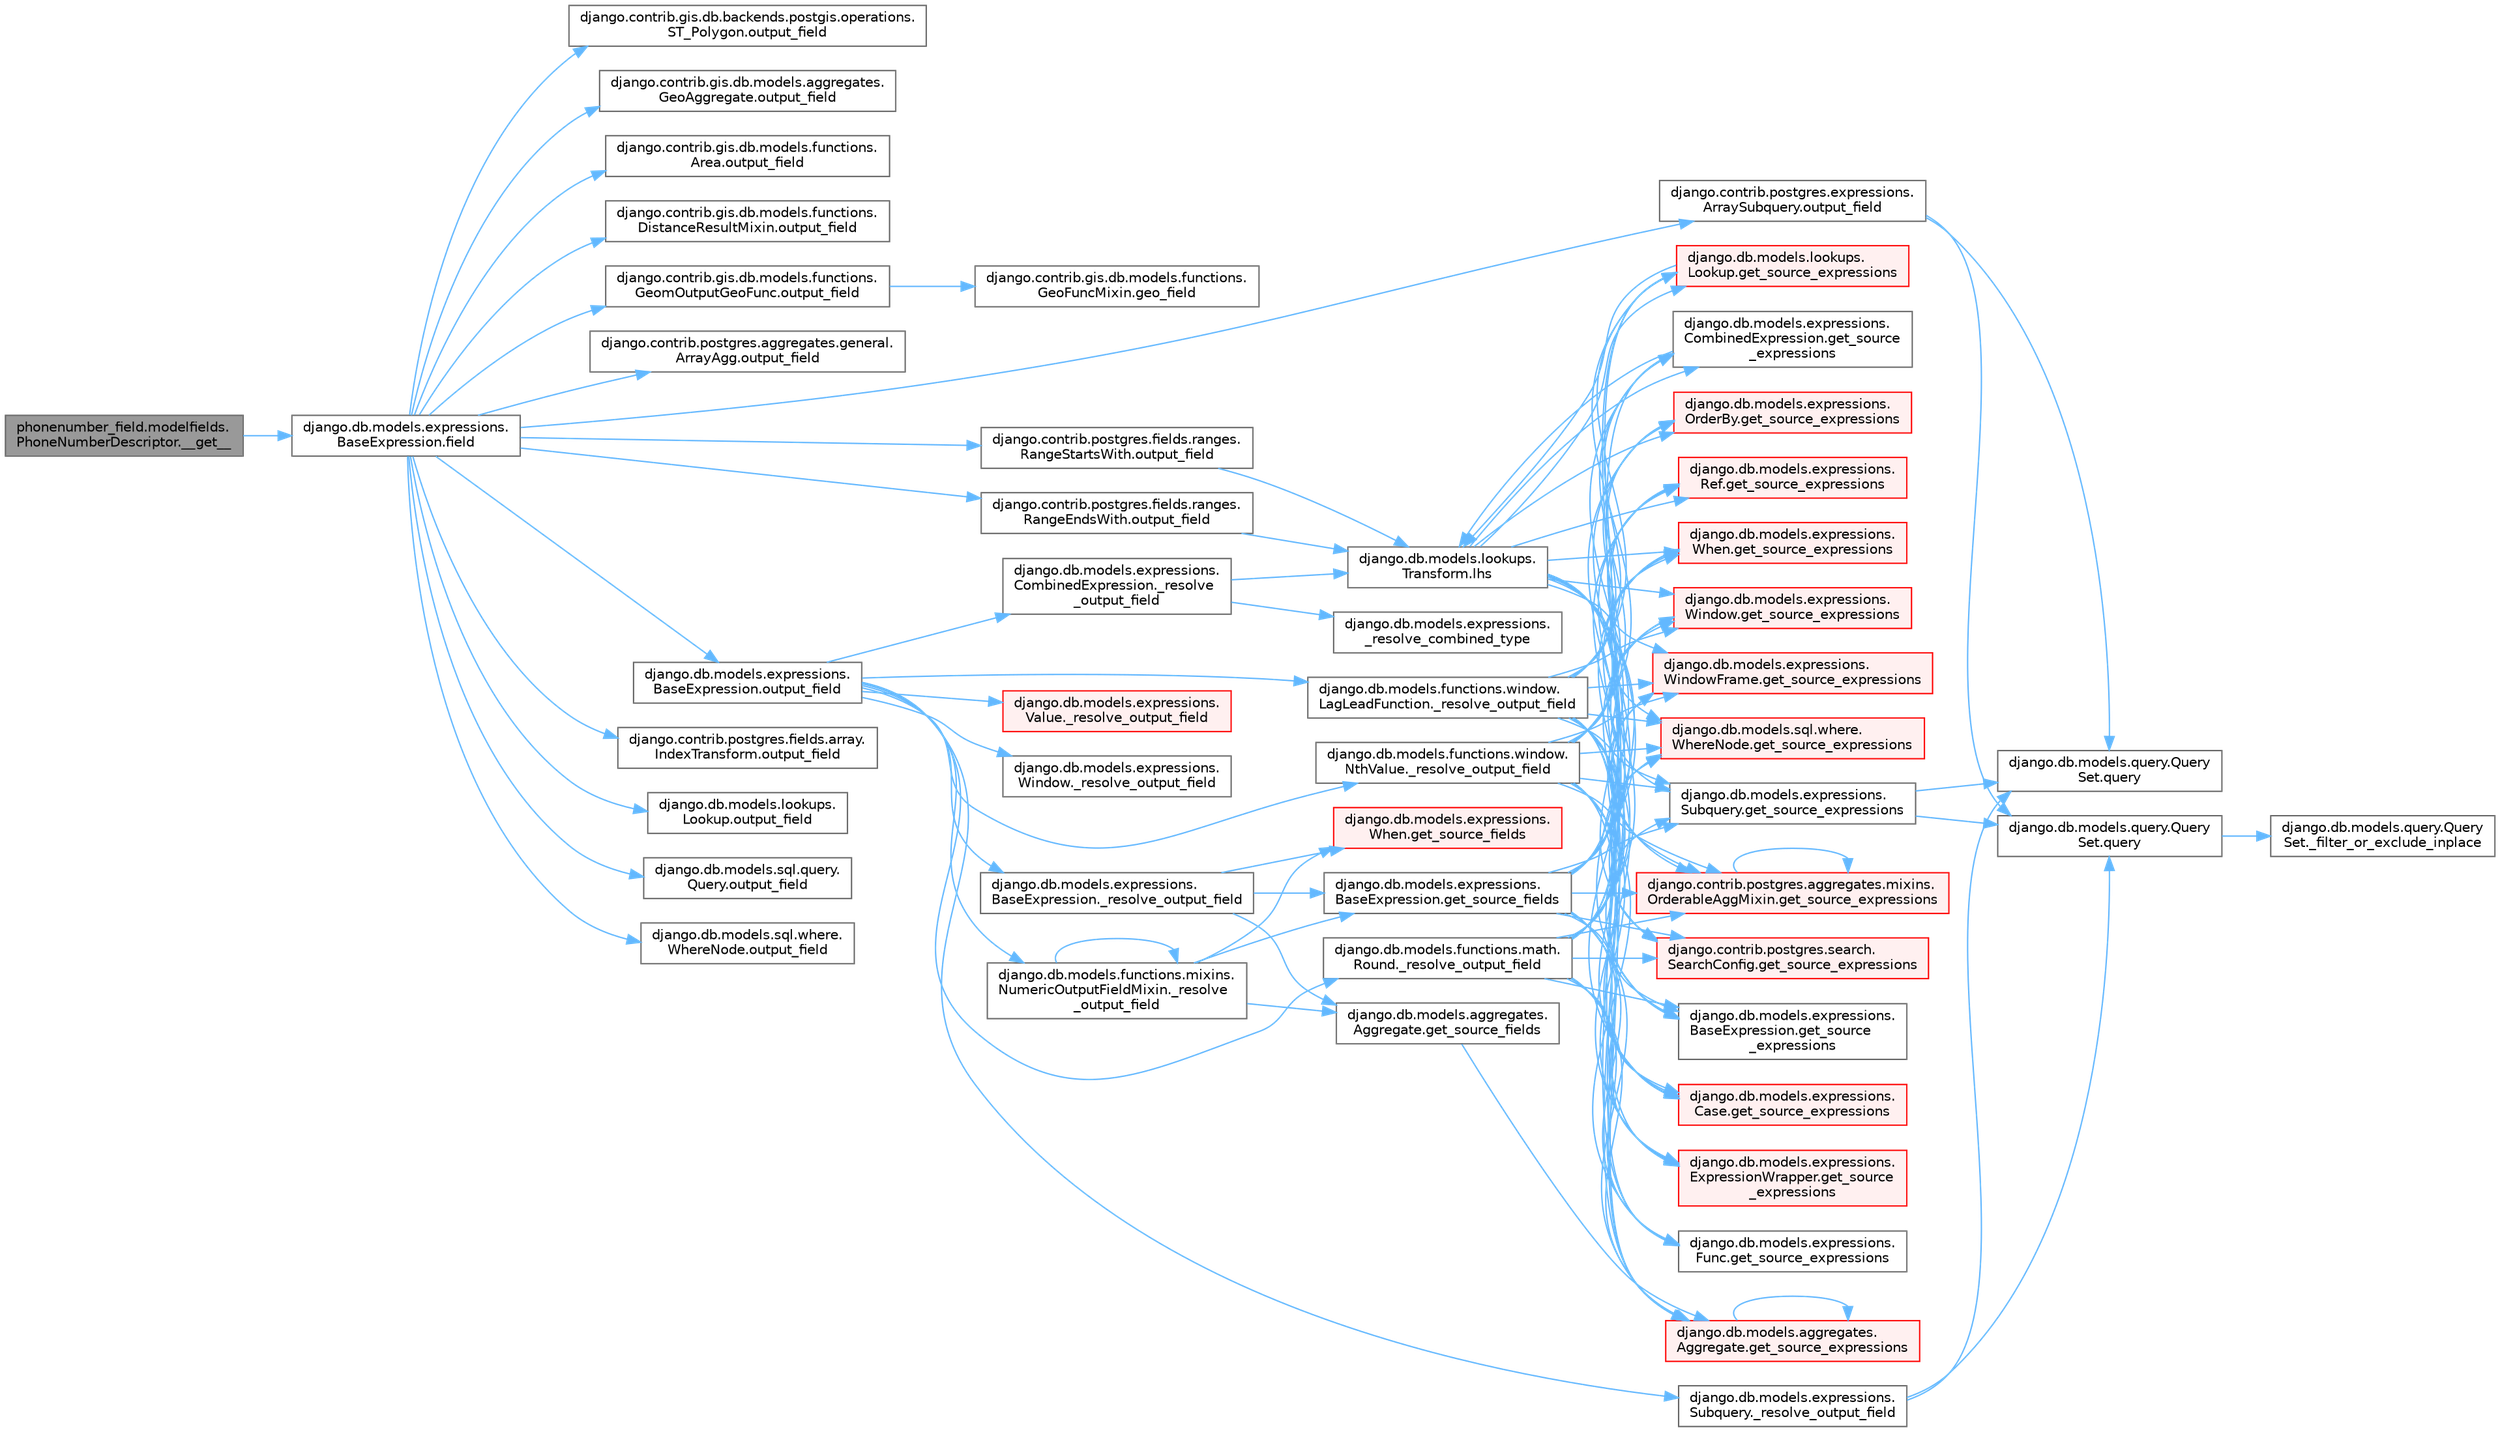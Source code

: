 digraph "phonenumber_field.modelfields.PhoneNumberDescriptor.__get__"
{
 // LATEX_PDF_SIZE
  bgcolor="transparent";
  edge [fontname=Helvetica,fontsize=10,labelfontname=Helvetica,labelfontsize=10];
  node [fontname=Helvetica,fontsize=10,shape=box,height=0.2,width=0.4];
  rankdir="LR";
  Node1 [id="Node000001",label="phonenumber_field.modelfields.\lPhoneNumberDescriptor.__get__",height=0.2,width=0.4,color="gray40", fillcolor="grey60", style="filled", fontcolor="black",tooltip=" "];
  Node1 -> Node2 [id="edge1_Node000001_Node000002",color="steelblue1",style="solid",tooltip=" "];
  Node2 [id="Node000002",label="django.db.models.expressions.\lBaseExpression.field",height=0.2,width=0.4,color="grey40", fillcolor="white", style="filled",URL="$classdjango_1_1db_1_1models_1_1expressions_1_1_base_expression.html#a70aeb35391ada82c2e9f02b1c3ac150c",tooltip=" "];
  Node2 -> Node3 [id="edge2_Node000002_Node000003",color="steelblue1",style="solid",tooltip=" "];
  Node3 [id="Node000003",label="django.contrib.gis.db.backends.postgis.operations.\lST_Polygon.output_field",height=0.2,width=0.4,color="grey40", fillcolor="white", style="filled",URL="$classdjango_1_1contrib_1_1gis_1_1db_1_1backends_1_1postgis_1_1operations_1_1_s_t___polygon.html#a4427b1b0cb4e6df4fde6c045c562118a",tooltip=" "];
  Node2 -> Node4 [id="edge3_Node000002_Node000004",color="steelblue1",style="solid",tooltip=" "];
  Node4 [id="Node000004",label="django.contrib.gis.db.models.aggregates.\lGeoAggregate.output_field",height=0.2,width=0.4,color="grey40", fillcolor="white", style="filled",URL="$classdjango_1_1contrib_1_1gis_1_1db_1_1models_1_1aggregates_1_1_geo_aggregate.html#a1f680d71d32335c5854387fa09555108",tooltip=" "];
  Node2 -> Node5 [id="edge4_Node000002_Node000005",color="steelblue1",style="solid",tooltip=" "];
  Node5 [id="Node000005",label="django.contrib.gis.db.models.functions.\lArea.output_field",height=0.2,width=0.4,color="grey40", fillcolor="white", style="filled",URL="$classdjango_1_1contrib_1_1gis_1_1db_1_1models_1_1functions_1_1_area.html#a017724b08cd640b0e7e834e003cc103d",tooltip=" "];
  Node2 -> Node6 [id="edge5_Node000002_Node000006",color="steelblue1",style="solid",tooltip=" "];
  Node6 [id="Node000006",label="django.contrib.gis.db.models.functions.\lDistanceResultMixin.output_field",height=0.2,width=0.4,color="grey40", fillcolor="white", style="filled",URL="$classdjango_1_1contrib_1_1gis_1_1db_1_1models_1_1functions_1_1_distance_result_mixin.html#af219b5c12f89e181ada240244818e239",tooltip=" "];
  Node2 -> Node7 [id="edge6_Node000002_Node000007",color="steelblue1",style="solid",tooltip=" "];
  Node7 [id="Node000007",label="django.contrib.gis.db.models.functions.\lGeomOutputGeoFunc.output_field",height=0.2,width=0.4,color="grey40", fillcolor="white", style="filled",URL="$classdjango_1_1contrib_1_1gis_1_1db_1_1models_1_1functions_1_1_geom_output_geo_func.html#a55415993f9af0a2cbde3681557342482",tooltip=" "];
  Node7 -> Node8 [id="edge7_Node000007_Node000008",color="steelblue1",style="solid",tooltip=" "];
  Node8 [id="Node000008",label="django.contrib.gis.db.models.functions.\lGeoFuncMixin.geo_field",height=0.2,width=0.4,color="grey40", fillcolor="white", style="filled",URL="$classdjango_1_1contrib_1_1gis_1_1db_1_1models_1_1functions_1_1_geo_func_mixin.html#aae4bfeb201602d13218e58d1778b4c1b",tooltip=" "];
  Node2 -> Node9 [id="edge8_Node000002_Node000009",color="steelblue1",style="solid",tooltip=" "];
  Node9 [id="Node000009",label="django.contrib.postgres.aggregates.general.\lArrayAgg.output_field",height=0.2,width=0.4,color="grey40", fillcolor="white", style="filled",URL="$classdjango_1_1contrib_1_1postgres_1_1aggregates_1_1general_1_1_array_agg.html#a845ed6cbbb6d6fe470d9478934ade450",tooltip=" "];
  Node2 -> Node10 [id="edge9_Node000002_Node000010",color="steelblue1",style="solid",tooltip=" "];
  Node10 [id="Node000010",label="django.contrib.postgres.expressions.\lArraySubquery.output_field",height=0.2,width=0.4,color="grey40", fillcolor="white", style="filled",URL="$classdjango_1_1contrib_1_1postgres_1_1expressions_1_1_array_subquery.html#adfc4d450008ff7b23517e73cbd1ad172",tooltip=" "];
  Node10 -> Node11 [id="edge10_Node000010_Node000011",color="steelblue1",style="solid",tooltip=" "];
  Node11 [id="Node000011",label="django.db.models.query.Query\lSet.query",height=0.2,width=0.4,color="grey40", fillcolor="white", style="filled",URL="$classdjango_1_1db_1_1models_1_1query_1_1_query_set.html#a8028ed81b109acb162489dbd16604c83",tooltip=" "];
  Node11 -> Node12 [id="edge11_Node000011_Node000012",color="steelblue1",style="solid",tooltip=" "];
  Node12 [id="Node000012",label="django.db.models.query.Query\lSet._filter_or_exclude_inplace",height=0.2,width=0.4,color="grey40", fillcolor="white", style="filled",URL="$classdjango_1_1db_1_1models_1_1query_1_1_query_set.html#aabeb9102e4ff687eea5dc3a6d54a8a29",tooltip=" "];
  Node10 -> Node13 [id="edge12_Node000010_Node000013",color="steelblue1",style="solid",tooltip=" "];
  Node13 [id="Node000013",label="django.db.models.query.Query\lSet.query",height=0.2,width=0.4,color="grey40", fillcolor="white", style="filled",URL="$classdjango_1_1db_1_1models_1_1query_1_1_query_set.html#a0b0307a9b3f65303afb2c5783372d2c2",tooltip=" "];
  Node2 -> Node14 [id="edge13_Node000002_Node000014",color="steelblue1",style="solid",tooltip=" "];
  Node14 [id="Node000014",label="django.contrib.postgres.fields.array.\lIndexTransform.output_field",height=0.2,width=0.4,color="grey40", fillcolor="white", style="filled",URL="$classdjango_1_1contrib_1_1postgres_1_1fields_1_1array_1_1_index_transform.html#ae3ca901f64e761da8d9dff087275f9ef",tooltip=" "];
  Node2 -> Node15 [id="edge14_Node000002_Node000015",color="steelblue1",style="solid",tooltip=" "];
  Node15 [id="Node000015",label="django.contrib.postgres.fields.ranges.\lRangeEndsWith.output_field",height=0.2,width=0.4,color="grey40", fillcolor="white", style="filled",URL="$classdjango_1_1contrib_1_1postgres_1_1fields_1_1ranges_1_1_range_ends_with.html#ab81e75d2435974b6171ddb1cbce4ebd9",tooltip=" "];
  Node15 -> Node16 [id="edge15_Node000015_Node000016",color="steelblue1",style="solid",tooltip=" "];
  Node16 [id="Node000016",label="django.db.models.lookups.\lTransform.lhs",height=0.2,width=0.4,color="grey40", fillcolor="white", style="filled",URL="$classdjango_1_1db_1_1models_1_1lookups_1_1_transform.html#ac0ce01e192abd1a739a4c77fcc8a1bf9",tooltip=" "];
  Node16 -> Node17 [id="edge16_Node000016_Node000017",color="steelblue1",style="solid",tooltip=" "];
  Node17 [id="Node000017",label="django.contrib.postgres.aggregates.mixins.\lOrderableAggMixin.get_source_expressions",height=0.2,width=0.4,color="red", fillcolor="#FFF0F0", style="filled",URL="$classdjango_1_1contrib_1_1postgres_1_1aggregates_1_1mixins_1_1_orderable_agg_mixin.html#abed9d6bb5142aafc8b77ac03f9d7a989",tooltip=" "];
  Node17 -> Node17 [id="edge17_Node000017_Node000017",color="steelblue1",style="solid",tooltip=" "];
  Node16 -> Node31 [id="edge18_Node000016_Node000031",color="steelblue1",style="solid",tooltip=" "];
  Node31 [id="Node000031",label="django.contrib.postgres.search.\lSearchConfig.get_source_expressions",height=0.2,width=0.4,color="red", fillcolor="#FFF0F0", style="filled",URL="$classdjango_1_1contrib_1_1postgres_1_1search_1_1_search_config.html#a2c17d4dfedc6381528df8a0a1b3751bf",tooltip=" "];
  Node16 -> Node34 [id="edge19_Node000016_Node000034",color="steelblue1",style="solid",tooltip=" "];
  Node34 [id="Node000034",label="django.db.models.aggregates.\lAggregate.get_source_expressions",height=0.2,width=0.4,color="red", fillcolor="#FFF0F0", style="filled",URL="$classdjango_1_1db_1_1models_1_1aggregates_1_1_aggregate.html#a4a47839518c013f780a931e4bcf2d4f1",tooltip=" "];
  Node34 -> Node34 [id="edge20_Node000034_Node000034",color="steelblue1",style="solid",tooltip=" "];
  Node16 -> Node1414 [id="edge21_Node000016_Node001414",color="steelblue1",style="solid",tooltip=" "];
  Node1414 [id="Node001414",label="django.db.models.expressions.\lBaseExpression.get_source\l_expressions",height=0.2,width=0.4,color="grey40", fillcolor="white", style="filled",URL="$classdjango_1_1db_1_1models_1_1expressions_1_1_base_expression.html#a1a052b2bf91363cc1367dbffb2b47708",tooltip=" "];
  Node16 -> Node1415 [id="edge22_Node000016_Node001415",color="steelblue1",style="solid",tooltip=" "];
  Node1415 [id="Node001415",label="django.db.models.expressions.\lCase.get_source_expressions",height=0.2,width=0.4,color="red", fillcolor="#FFF0F0", style="filled",URL="$classdjango_1_1db_1_1models_1_1expressions_1_1_case.html#a342de2ff64d7b1a41e1a86d89dee51b4",tooltip=" "];
  Node16 -> Node1422 [id="edge23_Node000016_Node001422",color="steelblue1",style="solid",tooltip=" "];
  Node1422 [id="Node001422",label="django.db.models.expressions.\lCombinedExpression.get_source\l_expressions",height=0.2,width=0.4,color="grey40", fillcolor="white", style="filled",URL="$classdjango_1_1db_1_1models_1_1expressions_1_1_combined_expression.html#a310a894787d41c927558cb35b23d3a90",tooltip=" "];
  Node1422 -> Node16 [id="edge24_Node001422_Node000016",color="steelblue1",style="solid",tooltip=" "];
  Node16 -> Node1423 [id="edge25_Node000016_Node001423",color="steelblue1",style="solid",tooltip=" "];
  Node1423 [id="Node001423",label="django.db.models.expressions.\lExpressionWrapper.get_source\l_expressions",height=0.2,width=0.4,color="red", fillcolor="#FFF0F0", style="filled",URL="$classdjango_1_1db_1_1models_1_1expressions_1_1_expression_wrapper.html#abdd54fb24f108830588d86a69e619e8f",tooltip=" "];
  Node16 -> Node1427 [id="edge26_Node000016_Node001427",color="steelblue1",style="solid",tooltip=" "];
  Node1427 [id="Node001427",label="django.db.models.expressions.\lFunc.get_source_expressions",height=0.2,width=0.4,color="grey40", fillcolor="white", style="filled",URL="$classdjango_1_1db_1_1models_1_1expressions_1_1_func.html#a2edd81324f310981c50c4d7d6b02fc36",tooltip=" "];
  Node16 -> Node1428 [id="edge27_Node000016_Node001428",color="steelblue1",style="solid",tooltip=" "];
  Node1428 [id="Node001428",label="django.db.models.expressions.\lOrderBy.get_source_expressions",height=0.2,width=0.4,color="red", fillcolor="#FFF0F0", style="filled",URL="$classdjango_1_1db_1_1models_1_1expressions_1_1_order_by.html#aa0b698a72cab3662300d9849e2e0b2df",tooltip=" "];
  Node16 -> Node1429 [id="edge28_Node000016_Node001429",color="steelblue1",style="solid",tooltip=" "];
  Node1429 [id="Node001429",label="django.db.models.expressions.\lRef.get_source_expressions",height=0.2,width=0.4,color="red", fillcolor="#FFF0F0", style="filled",URL="$classdjango_1_1db_1_1models_1_1expressions_1_1_ref.html#a34966901a7ce794db70ff599b65fe2ce",tooltip=" "];
  Node16 -> Node1430 [id="edge29_Node000016_Node001430",color="steelblue1",style="solid",tooltip=" "];
  Node1430 [id="Node001430",label="django.db.models.expressions.\lSubquery.get_source_expressions",height=0.2,width=0.4,color="grey40", fillcolor="white", style="filled",URL="$classdjango_1_1db_1_1models_1_1expressions_1_1_subquery.html#a39b90b2b3d0ee3caf0b75571062f214e",tooltip=" "];
  Node1430 -> Node11 [id="edge30_Node001430_Node000011",color="steelblue1",style="solid",tooltip=" "];
  Node1430 -> Node13 [id="edge31_Node001430_Node000013",color="steelblue1",style="solid",tooltip=" "];
  Node16 -> Node1431 [id="edge32_Node000016_Node001431",color="steelblue1",style="solid",tooltip=" "];
  Node1431 [id="Node001431",label="django.db.models.expressions.\lWhen.get_source_expressions",height=0.2,width=0.4,color="red", fillcolor="#FFF0F0", style="filled",URL="$classdjango_1_1db_1_1models_1_1expressions_1_1_when.html#aed38e210fabf48478aed2ff00ccbdfbe",tooltip=" "];
  Node16 -> Node1432 [id="edge33_Node000016_Node001432",color="steelblue1",style="solid",tooltip=" "];
  Node1432 [id="Node001432",label="django.db.models.expressions.\lWindow.get_source_expressions",height=0.2,width=0.4,color="red", fillcolor="#FFF0F0", style="filled",URL="$classdjango_1_1db_1_1models_1_1expressions_1_1_window.html#a52d79e8fa282239e67f8d9cdc5112388",tooltip=" "];
  Node16 -> Node1433 [id="edge34_Node000016_Node001433",color="steelblue1",style="solid",tooltip=" "];
  Node1433 [id="Node001433",label="django.db.models.expressions.\lWindowFrame.get_source_expressions",height=0.2,width=0.4,color="red", fillcolor="#FFF0F0", style="filled",URL="$classdjango_1_1db_1_1models_1_1expressions_1_1_window_frame.html#a4b54c4c9b4c4a68308953d25703a2544",tooltip=" "];
  Node16 -> Node3431 [id="edge35_Node000016_Node003431",color="steelblue1",style="solid",tooltip=" "];
  Node3431 [id="Node003431",label="django.db.models.lookups.\lLookup.get_source_expressions",height=0.2,width=0.4,color="red", fillcolor="#FFF0F0", style="filled",URL="$classdjango_1_1db_1_1models_1_1lookups_1_1_lookup.html#ab733397a7e7276a69a7092430799a22a",tooltip=" "];
  Node3431 -> Node16 [id="edge36_Node003431_Node000016",color="steelblue1",style="solid",tooltip=" "];
  Node16 -> Node3433 [id="edge37_Node000016_Node003433",color="steelblue1",style="solid",tooltip=" "];
  Node3433 [id="Node003433",label="django.db.models.sql.where.\lWhereNode.get_source_expressions",height=0.2,width=0.4,color="red", fillcolor="#FFF0F0", style="filled",URL="$classdjango_1_1db_1_1models_1_1sql_1_1where_1_1_where_node.html#ae3155308ff1faf4914e3e7f0134f49d7",tooltip=" "];
  Node2 -> Node1409 [id="edge38_Node000002_Node001409",color="steelblue1",style="solid",tooltip=" "];
  Node1409 [id="Node001409",label="django.contrib.postgres.fields.ranges.\lRangeStartsWith.output_field",height=0.2,width=0.4,color="grey40", fillcolor="white", style="filled",URL="$classdjango_1_1contrib_1_1postgres_1_1fields_1_1ranges_1_1_range_starts_with.html#a4e864cbda43e695a0ae6b2c3b4ced157",tooltip=" "];
  Node1409 -> Node16 [id="edge39_Node001409_Node000016",color="steelblue1",style="solid",tooltip=" "];
  Node2 -> Node1410 [id="edge40_Node000002_Node001410",color="steelblue1",style="solid",tooltip=" "];
  Node1410 [id="Node001410",label="django.db.models.expressions.\lBaseExpression.output_field",height=0.2,width=0.4,color="grey40", fillcolor="white", style="filled",URL="$classdjango_1_1db_1_1models_1_1expressions_1_1_base_expression.html#a7f0982cb1de5cdeaa7f043c3ae611a6d",tooltip=" "];
  Node1410 -> Node1411 [id="edge41_Node001410_Node001411",color="steelblue1",style="solid",tooltip=" "];
  Node1411 [id="Node001411",label="django.db.models.expressions.\lBaseExpression._resolve_output_field",height=0.2,width=0.4,color="grey40", fillcolor="white", style="filled",URL="$classdjango_1_1db_1_1models_1_1expressions_1_1_base_expression.html#a4d77b67d8a2c12f240cfa67a218742d9",tooltip=" "];
  Node1411 -> Node1412 [id="edge42_Node001411_Node001412",color="steelblue1",style="solid",tooltip=" "];
  Node1412 [id="Node001412",label="django.db.models.aggregates.\lAggregate.get_source_fields",height=0.2,width=0.4,color="grey40", fillcolor="white", style="filled",URL="$classdjango_1_1db_1_1models_1_1aggregates_1_1_aggregate.html#af73c40e545aeb53760d4f8ab45795ce7",tooltip=" "];
  Node1412 -> Node34 [id="edge43_Node001412_Node000034",color="steelblue1",style="solid",tooltip=" "];
  Node1411 -> Node1413 [id="edge44_Node001411_Node001413",color="steelblue1",style="solid",tooltip=" "];
  Node1413 [id="Node001413",label="django.db.models.expressions.\lBaseExpression.get_source_fields",height=0.2,width=0.4,color="grey40", fillcolor="white", style="filled",URL="$classdjango_1_1db_1_1models_1_1expressions_1_1_base_expression.html#a12ff1384ded4ceeeb39de09b54a827aa",tooltip=" "];
  Node1413 -> Node17 [id="edge45_Node001413_Node000017",color="steelblue1",style="solid",tooltip=" "];
  Node1413 -> Node31 [id="edge46_Node001413_Node000031",color="steelblue1",style="solid",tooltip=" "];
  Node1413 -> Node34 [id="edge47_Node001413_Node000034",color="steelblue1",style="solid",tooltip=" "];
  Node1413 -> Node1414 [id="edge48_Node001413_Node001414",color="steelblue1",style="solid",tooltip=" "];
  Node1413 -> Node1415 [id="edge49_Node001413_Node001415",color="steelblue1",style="solid",tooltip=" "];
  Node1413 -> Node1422 [id="edge50_Node001413_Node001422",color="steelblue1",style="solid",tooltip=" "];
  Node1413 -> Node1423 [id="edge51_Node001413_Node001423",color="steelblue1",style="solid",tooltip=" "];
  Node1413 -> Node1427 [id="edge52_Node001413_Node001427",color="steelblue1",style="solid",tooltip=" "];
  Node1413 -> Node1428 [id="edge53_Node001413_Node001428",color="steelblue1",style="solid",tooltip=" "];
  Node1413 -> Node1429 [id="edge54_Node001413_Node001429",color="steelblue1",style="solid",tooltip=" "];
  Node1413 -> Node1430 [id="edge55_Node001413_Node001430",color="steelblue1",style="solid",tooltip=" "];
  Node1413 -> Node1431 [id="edge56_Node001413_Node001431",color="steelblue1",style="solid",tooltip=" "];
  Node1413 -> Node1432 [id="edge57_Node001413_Node001432",color="steelblue1",style="solid",tooltip=" "];
  Node1413 -> Node1433 [id="edge58_Node001413_Node001433",color="steelblue1",style="solid",tooltip=" "];
  Node1413 -> Node3431 [id="edge59_Node001413_Node003431",color="steelblue1",style="solid",tooltip=" "];
  Node1413 -> Node3433 [id="edge60_Node001413_Node003433",color="steelblue1",style="solid",tooltip=" "];
  Node1411 -> Node3772 [id="edge61_Node001411_Node003772",color="steelblue1",style="solid",tooltip=" "];
  Node3772 [id="Node003772",label="django.db.models.expressions.\lWhen.get_source_fields",height=0.2,width=0.4,color="red", fillcolor="#FFF0F0", style="filled",URL="$classdjango_1_1db_1_1models_1_1expressions_1_1_when.html#a93cd7faaf5353bb517a72f98cd9b0fb4",tooltip=" "];
  Node1410 -> Node3773 [id="edge62_Node001410_Node003773",color="steelblue1",style="solid",tooltip=" "];
  Node3773 [id="Node003773",label="django.db.models.expressions.\lCombinedExpression._resolve\l_output_field",height=0.2,width=0.4,color="grey40", fillcolor="white", style="filled",URL="$classdjango_1_1db_1_1models_1_1expressions_1_1_combined_expression.html#ad5c6df54cfa479187073e305a8cbae20",tooltip=" "];
  Node3773 -> Node3774 [id="edge63_Node003773_Node003774",color="steelblue1",style="solid",tooltip=" "];
  Node3774 [id="Node003774",label="django.db.models.expressions.\l_resolve_combined_type",height=0.2,width=0.4,color="grey40", fillcolor="white", style="filled",URL="$namespacedjango_1_1db_1_1models_1_1expressions.html#aff7987c18576aebba662d4c1088fb043",tooltip=" "];
  Node3773 -> Node16 [id="edge64_Node003773_Node000016",color="steelblue1",style="solid",tooltip=" "];
  Node1410 -> Node3775 [id="edge65_Node001410_Node003775",color="steelblue1",style="solid",tooltip=" "];
  Node3775 [id="Node003775",label="django.db.models.expressions.\lSubquery._resolve_output_field",height=0.2,width=0.4,color="grey40", fillcolor="white", style="filled",URL="$classdjango_1_1db_1_1models_1_1expressions_1_1_subquery.html#a1e6f5dc8cd3e49d208c9b8770607552d",tooltip=" "];
  Node3775 -> Node11 [id="edge66_Node003775_Node000011",color="steelblue1",style="solid",tooltip=" "];
  Node3775 -> Node13 [id="edge67_Node003775_Node000013",color="steelblue1",style="solid",tooltip=" "];
  Node1410 -> Node3776 [id="edge68_Node001410_Node003776",color="steelblue1",style="solid",tooltip=" "];
  Node3776 [id="Node003776",label="django.db.models.expressions.\lValue._resolve_output_field",height=0.2,width=0.4,color="red", fillcolor="#FFF0F0", style="filled",URL="$classdjango_1_1db_1_1models_1_1expressions_1_1_value.html#af1af121c7b76f0e7325f3276049675dd",tooltip=" "];
  Node1410 -> Node3777 [id="edge69_Node001410_Node003777",color="steelblue1",style="solid",tooltip=" "];
  Node3777 [id="Node003777",label="django.db.models.expressions.\lWindow._resolve_output_field",height=0.2,width=0.4,color="grey40", fillcolor="white", style="filled",URL="$classdjango_1_1db_1_1models_1_1expressions_1_1_window.html#a165cffc4e962ae979c8c6bf5f1ed30bd",tooltip=" "];
  Node1410 -> Node3778 [id="edge70_Node001410_Node003778",color="steelblue1",style="solid",tooltip=" "];
  Node3778 [id="Node003778",label="django.db.models.functions.math.\lRound._resolve_output_field",height=0.2,width=0.4,color="grey40", fillcolor="white", style="filled",URL="$classdjango_1_1db_1_1models_1_1functions_1_1math_1_1_round.html#aa7b9332c35bc83a0f7055177fb9304e3",tooltip=" "];
  Node3778 -> Node17 [id="edge71_Node003778_Node000017",color="steelblue1",style="solid",tooltip=" "];
  Node3778 -> Node31 [id="edge72_Node003778_Node000031",color="steelblue1",style="solid",tooltip=" "];
  Node3778 -> Node34 [id="edge73_Node003778_Node000034",color="steelblue1",style="solid",tooltip=" "];
  Node3778 -> Node1414 [id="edge74_Node003778_Node001414",color="steelblue1",style="solid",tooltip=" "];
  Node3778 -> Node1415 [id="edge75_Node003778_Node001415",color="steelblue1",style="solid",tooltip=" "];
  Node3778 -> Node1422 [id="edge76_Node003778_Node001422",color="steelblue1",style="solid",tooltip=" "];
  Node3778 -> Node1423 [id="edge77_Node003778_Node001423",color="steelblue1",style="solid",tooltip=" "];
  Node3778 -> Node1427 [id="edge78_Node003778_Node001427",color="steelblue1",style="solid",tooltip=" "];
  Node3778 -> Node1428 [id="edge79_Node003778_Node001428",color="steelblue1",style="solid",tooltip=" "];
  Node3778 -> Node1429 [id="edge80_Node003778_Node001429",color="steelblue1",style="solid",tooltip=" "];
  Node3778 -> Node1430 [id="edge81_Node003778_Node001430",color="steelblue1",style="solid",tooltip=" "];
  Node3778 -> Node1431 [id="edge82_Node003778_Node001431",color="steelblue1",style="solid",tooltip=" "];
  Node3778 -> Node1432 [id="edge83_Node003778_Node001432",color="steelblue1",style="solid",tooltip=" "];
  Node3778 -> Node1433 [id="edge84_Node003778_Node001433",color="steelblue1",style="solid",tooltip=" "];
  Node3778 -> Node3431 [id="edge85_Node003778_Node003431",color="steelblue1",style="solid",tooltip=" "];
  Node3778 -> Node3433 [id="edge86_Node003778_Node003433",color="steelblue1",style="solid",tooltip=" "];
  Node1410 -> Node3779 [id="edge87_Node001410_Node003779",color="steelblue1",style="solid",tooltip=" "];
  Node3779 [id="Node003779",label="django.db.models.functions.mixins.\lNumericOutputFieldMixin._resolve\l_output_field",height=0.2,width=0.4,color="grey40", fillcolor="white", style="filled",URL="$classdjango_1_1db_1_1models_1_1functions_1_1mixins_1_1_numeric_output_field_mixin.html#ada10dc529cfe036597471f6439dfb0c5",tooltip=" "];
  Node3779 -> Node3779 [id="edge88_Node003779_Node003779",color="steelblue1",style="solid",tooltip=" "];
  Node3779 -> Node1412 [id="edge89_Node003779_Node001412",color="steelblue1",style="solid",tooltip=" "];
  Node3779 -> Node1413 [id="edge90_Node003779_Node001413",color="steelblue1",style="solid",tooltip=" "];
  Node3779 -> Node3772 [id="edge91_Node003779_Node003772",color="steelblue1",style="solid",tooltip=" "];
  Node1410 -> Node3780 [id="edge92_Node001410_Node003780",color="steelblue1",style="solid",tooltip=" "];
  Node3780 [id="Node003780",label="django.db.models.functions.window.\lLagLeadFunction._resolve_output_field",height=0.2,width=0.4,color="grey40", fillcolor="white", style="filled",URL="$classdjango_1_1db_1_1models_1_1functions_1_1window_1_1_lag_lead_function.html#ad9fef4f0de0bae4168483d83bf154eb5",tooltip=" "];
  Node3780 -> Node17 [id="edge93_Node003780_Node000017",color="steelblue1",style="solid",tooltip=" "];
  Node3780 -> Node31 [id="edge94_Node003780_Node000031",color="steelblue1",style="solid",tooltip=" "];
  Node3780 -> Node34 [id="edge95_Node003780_Node000034",color="steelblue1",style="solid",tooltip=" "];
  Node3780 -> Node1414 [id="edge96_Node003780_Node001414",color="steelblue1",style="solid",tooltip=" "];
  Node3780 -> Node1415 [id="edge97_Node003780_Node001415",color="steelblue1",style="solid",tooltip=" "];
  Node3780 -> Node1422 [id="edge98_Node003780_Node001422",color="steelblue1",style="solid",tooltip=" "];
  Node3780 -> Node1423 [id="edge99_Node003780_Node001423",color="steelblue1",style="solid",tooltip=" "];
  Node3780 -> Node1427 [id="edge100_Node003780_Node001427",color="steelblue1",style="solid",tooltip=" "];
  Node3780 -> Node1428 [id="edge101_Node003780_Node001428",color="steelblue1",style="solid",tooltip=" "];
  Node3780 -> Node1429 [id="edge102_Node003780_Node001429",color="steelblue1",style="solid",tooltip=" "];
  Node3780 -> Node1430 [id="edge103_Node003780_Node001430",color="steelblue1",style="solid",tooltip=" "];
  Node3780 -> Node1431 [id="edge104_Node003780_Node001431",color="steelblue1",style="solid",tooltip=" "];
  Node3780 -> Node1432 [id="edge105_Node003780_Node001432",color="steelblue1",style="solid",tooltip=" "];
  Node3780 -> Node1433 [id="edge106_Node003780_Node001433",color="steelblue1",style="solid",tooltip=" "];
  Node3780 -> Node3431 [id="edge107_Node003780_Node003431",color="steelblue1",style="solid",tooltip=" "];
  Node3780 -> Node3433 [id="edge108_Node003780_Node003433",color="steelblue1",style="solid",tooltip=" "];
  Node1410 -> Node3781 [id="edge109_Node001410_Node003781",color="steelblue1",style="solid",tooltip=" "];
  Node3781 [id="Node003781",label="django.db.models.functions.window.\lNthValue._resolve_output_field",height=0.2,width=0.4,color="grey40", fillcolor="white", style="filled",URL="$classdjango_1_1db_1_1models_1_1functions_1_1window_1_1_nth_value.html#a01f5c13b954177f7f499ab3a354aa38a",tooltip=" "];
  Node3781 -> Node17 [id="edge110_Node003781_Node000017",color="steelblue1",style="solid",tooltip=" "];
  Node3781 -> Node31 [id="edge111_Node003781_Node000031",color="steelblue1",style="solid",tooltip=" "];
  Node3781 -> Node34 [id="edge112_Node003781_Node000034",color="steelblue1",style="solid",tooltip=" "];
  Node3781 -> Node1414 [id="edge113_Node003781_Node001414",color="steelblue1",style="solid",tooltip=" "];
  Node3781 -> Node1415 [id="edge114_Node003781_Node001415",color="steelblue1",style="solid",tooltip=" "];
  Node3781 -> Node1422 [id="edge115_Node003781_Node001422",color="steelblue1",style="solid",tooltip=" "];
  Node3781 -> Node1423 [id="edge116_Node003781_Node001423",color="steelblue1",style="solid",tooltip=" "];
  Node3781 -> Node1427 [id="edge117_Node003781_Node001427",color="steelblue1",style="solid",tooltip=" "];
  Node3781 -> Node1428 [id="edge118_Node003781_Node001428",color="steelblue1",style="solid",tooltip=" "];
  Node3781 -> Node1429 [id="edge119_Node003781_Node001429",color="steelblue1",style="solid",tooltip=" "];
  Node3781 -> Node1430 [id="edge120_Node003781_Node001430",color="steelblue1",style="solid",tooltip=" "];
  Node3781 -> Node1431 [id="edge121_Node003781_Node001431",color="steelblue1",style="solid",tooltip=" "];
  Node3781 -> Node1432 [id="edge122_Node003781_Node001432",color="steelblue1",style="solid",tooltip=" "];
  Node3781 -> Node1433 [id="edge123_Node003781_Node001433",color="steelblue1",style="solid",tooltip=" "];
  Node3781 -> Node3431 [id="edge124_Node003781_Node003431",color="steelblue1",style="solid",tooltip=" "];
  Node3781 -> Node3433 [id="edge125_Node003781_Node003433",color="steelblue1",style="solid",tooltip=" "];
  Node2 -> Node1560 [id="edge126_Node000002_Node001560",color="steelblue1",style="solid",tooltip=" "];
  Node1560 [id="Node001560",label="django.db.models.lookups.\lLookup.output_field",height=0.2,width=0.4,color="grey40", fillcolor="white", style="filled",URL="$classdjango_1_1db_1_1models_1_1lookups_1_1_lookup.html#ac5f7b4f3c6722942ef415a8f83b98745",tooltip=" "];
  Node2 -> Node1561 [id="edge127_Node000002_Node001561",color="steelblue1",style="solid",tooltip=" "];
  Node1561 [id="Node001561",label="django.db.models.sql.query.\lQuery.output_field",height=0.2,width=0.4,color="grey40", fillcolor="white", style="filled",URL="$classdjango_1_1db_1_1models_1_1sql_1_1query_1_1_query.html#a53ec5a7472740d502ccbe1a6e526aa26",tooltip=" "];
  Node2 -> Node1562 [id="edge128_Node000002_Node001562",color="steelblue1",style="solid",tooltip=" "];
  Node1562 [id="Node001562",label="django.db.models.sql.where.\lWhereNode.output_field",height=0.2,width=0.4,color="grey40", fillcolor="white", style="filled",URL="$classdjango_1_1db_1_1models_1_1sql_1_1where_1_1_where_node.html#ac9648ee33da9c2746f6ca859befdf6b2",tooltip=" "];
}
